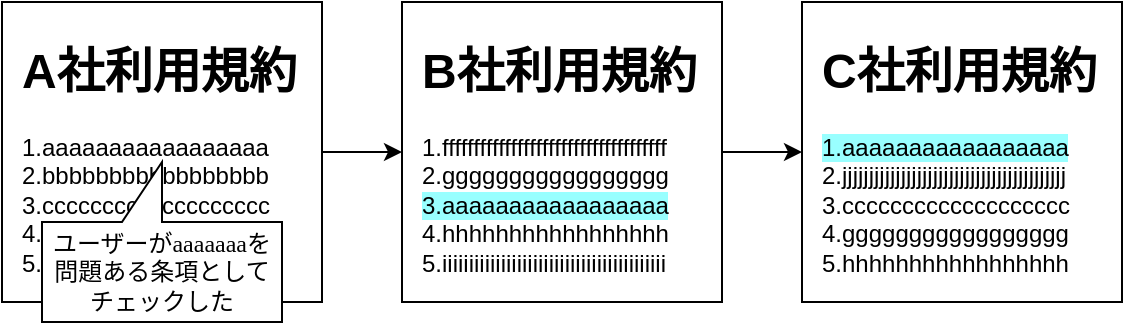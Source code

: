 <mxfile version="20.6.2" type="device"><diagram id="xYA7qhEKHswjxA7G_Rkp" name="ページ1"><mxGraphModel dx="1106" dy="852" grid="1" gridSize="10" guides="1" tooltips="1" connect="1" arrows="1" fold="1" page="1" pageScale="1" pageWidth="827" pageHeight="1169" math="0" shadow="0"><root><mxCell id="0"/><mxCell id="1" parent="0"/><mxCell id="FML4zWJ-S0Cc0DcdOreH-10" value="" style="group" parent="1" connectable="0" vertex="1"><mxGeometry x="80" y="200" width="160" height="160" as="geometry"/></mxCell><mxCell id="FML4zWJ-S0Cc0DcdOreH-1" value="" style="rounded=0;whiteSpace=wrap;html=1;" parent="FML4zWJ-S0Cc0DcdOreH-10" vertex="1"><mxGeometry width="160" height="150" as="geometry"/></mxCell><mxCell id="FML4zWJ-S0Cc0DcdOreH-7" value="&lt;h1&gt;A社利用規約&lt;br&gt;&lt;/h1&gt;&lt;div&gt;1.aaaaaaaaaaaaaaaaa&lt;/div&gt;&lt;div&gt;2.bbbbbbbbbbbbbbbbb&lt;/div&gt;&lt;div&gt;3.ccccccccccccccccccc&lt;br&gt;&lt;/div&gt;&lt;div&gt;4.ddddddddddddddddd&lt;/div&gt;&lt;div&gt;5.eeeeeeeeeeeeeeeee&lt;br&gt;&lt;/div&gt;" style="text;html=1;strokeColor=none;fillColor=none;spacing=5;spacingTop=-20;whiteSpace=wrap;overflow=hidden;rounded=0;" parent="FML4zWJ-S0Cc0DcdOreH-10" vertex="1"><mxGeometry x="4.706" y="15" width="155.294" height="120" as="geometry"/></mxCell><mxCell id="9tLrkw03Yp-Oi8UpBLoV-5" value="&lt;span style=&quot;background-color: rgb(255, 255, 255);&quot;&gt;ユーザーがaaaaaaaを問題ある条項としてチェックした&lt;/span&gt;" style="shape=callout;whiteSpace=wrap;html=1;perimeter=calloutPerimeter;labelBackgroundColor=none;labelBorderColor=none;fontFamily=Noto Sans JP;fontSource=https%3A%2F%2Ffonts.googleapis.com%2Fcss%3Ffamily%3DNoto%2BSans%2BJP;fontColor=none;direction=west;" vertex="1" parent="FML4zWJ-S0Cc0DcdOreH-10"><mxGeometry x="20" y="80" width="120" height="80" as="geometry"/></mxCell><mxCell id="FML4zWJ-S0Cc0DcdOreH-17" value="" style="group" parent="1" connectable="0" vertex="1"><mxGeometry x="280" y="200" width="160" height="150" as="geometry"/></mxCell><mxCell id="FML4zWJ-S0Cc0DcdOreH-18" value="" style="rounded=0;whiteSpace=wrap;html=1;" parent="FML4zWJ-S0Cc0DcdOreH-17" vertex="1"><mxGeometry width="160" height="150" as="geometry"/></mxCell><mxCell id="FML4zWJ-S0Cc0DcdOreH-19" value="&lt;h1&gt;B社利用規約&lt;br&gt;&lt;/h1&gt;&lt;div&gt;1.ffffffffffffffffffffffffffffffffffff&lt;/div&gt;&lt;div&gt;2.ggggggggggggggggg&lt;/div&gt;&lt;div&gt;&lt;span style=&quot;background-color: rgb(153, 255, 255);&quot;&gt;3.aaaaaaaaaaaaaaaaa&lt;/span&gt;&lt;br&gt;&lt;/div&gt;&lt;div&gt;4.hhhhhhhhhhhhhhhhh&lt;/div&gt;&lt;div&gt;5.iiiiiiiiiiiiiiiiiiiiiiiiiiiiiiiiiiiiiiiiii&lt;br&gt;&lt;/div&gt;" style="text;html=1;strokeColor=none;fillColor=none;spacing=5;spacingTop=-20;whiteSpace=wrap;overflow=hidden;rounded=0;" parent="FML4zWJ-S0Cc0DcdOreH-17" vertex="1"><mxGeometry x="4.706" y="15" width="155.294" height="120" as="geometry"/></mxCell><mxCell id="FML4zWJ-S0Cc0DcdOreH-22" style="edgeStyle=orthogonalEdgeStyle;rounded=0;orthogonalLoop=1;jettySize=auto;html=1;exitX=1;exitY=0.5;exitDx=0;exitDy=0;entryX=0;entryY=0.5;entryDx=0;entryDy=0;fontFamily=Noto Sans JP;fontSource=https%3A%2F%2Ffonts.googleapis.com%2Fcss%3Ffamily%3DNoto%2BSans%2BJP;" parent="1" source="FML4zWJ-S0Cc0DcdOreH-7" target="FML4zWJ-S0Cc0DcdOreH-18" edge="1"><mxGeometry relative="1" as="geometry"/></mxCell><mxCell id="FML4zWJ-S0Cc0DcdOreH-23" value="" style="group" parent="1" connectable="0" vertex="1"><mxGeometry x="480" y="200" width="160" height="150" as="geometry"/></mxCell><mxCell id="FML4zWJ-S0Cc0DcdOreH-24" value="" style="rounded=0;whiteSpace=wrap;html=1;" parent="FML4zWJ-S0Cc0DcdOreH-23" vertex="1"><mxGeometry width="160" height="150" as="geometry"/></mxCell><mxCell id="FML4zWJ-S0Cc0DcdOreH-25" value="&lt;h1&gt;C社利用規約&lt;br&gt;&lt;/h1&gt;&lt;div&gt;&lt;span style=&quot;background-color: rgb(153, 255, 255);&quot;&gt;1.aaaaaaaaaaaaaaaaa&lt;/span&gt;&lt;/div&gt;&lt;div&gt;2.jjjjjjjjjjjjjjjjjjjjjjjjjjjjjjjjjjjjjjjjjj&lt;/div&gt;&lt;div&gt;3.ccccccccccccccccccc&lt;br&gt;&lt;/div&gt;&lt;div&gt;4.ggggggggggggggggg&lt;/div&gt;&lt;div&gt;5.hhhhhhhhhhhhhhhhh&lt;br&gt;&lt;/div&gt;" style="text;html=1;strokeColor=none;fillColor=none;spacing=5;spacingTop=-20;whiteSpace=wrap;overflow=hidden;rounded=0;" parent="FML4zWJ-S0Cc0DcdOreH-23" vertex="1"><mxGeometry x="4.706" y="15" width="155.294" height="120" as="geometry"/></mxCell><mxCell id="FML4zWJ-S0Cc0DcdOreH-26" style="edgeStyle=orthogonalEdgeStyle;rounded=0;orthogonalLoop=1;jettySize=auto;html=1;exitX=1;exitY=0.5;exitDx=0;exitDy=0;entryX=0;entryY=0.5;entryDx=0;entryDy=0;fontFamily=Noto Sans JP;fontSource=https%3A%2F%2Ffonts.googleapis.com%2Fcss%3Ffamily%3DNoto%2BSans%2BJP;" parent="1" source="FML4zWJ-S0Cc0DcdOreH-19" target="FML4zWJ-S0Cc0DcdOreH-24" edge="1"><mxGeometry relative="1" as="geometry"/></mxCell></root></mxGraphModel></diagram></mxfile>
